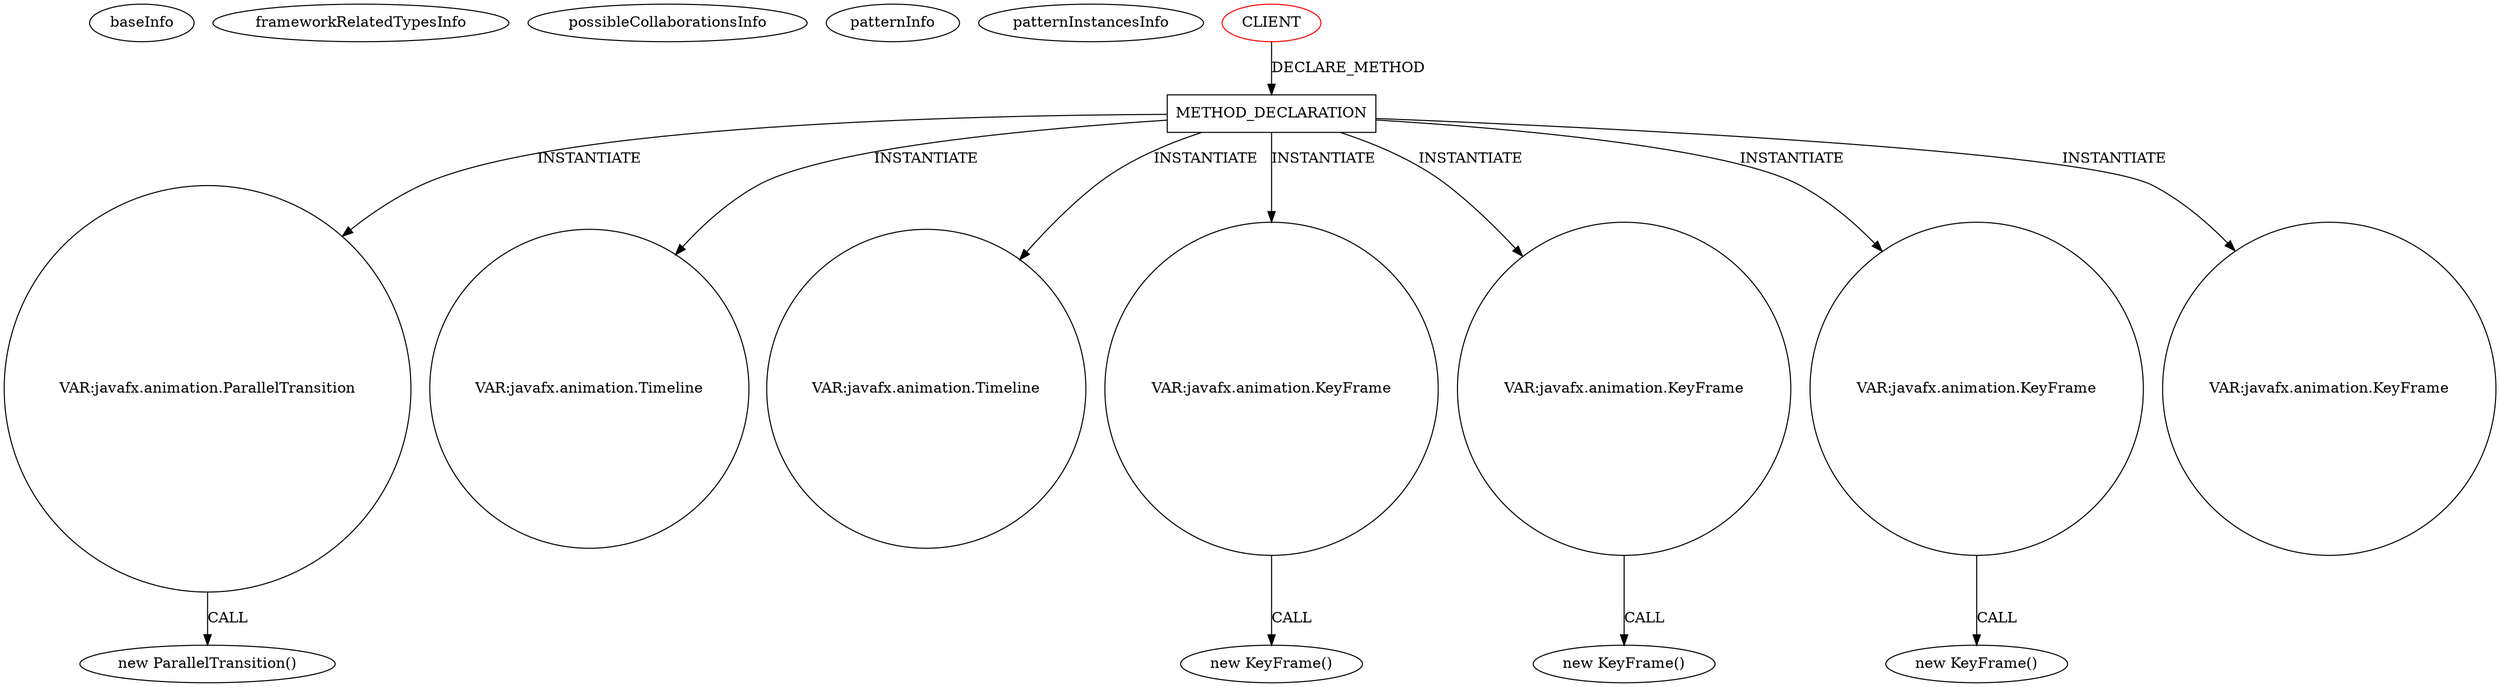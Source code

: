 digraph {
baseInfo[graphId=2645,category="pattern",isAnonymous=false,possibleRelation=false]
frameworkRelatedTypesInfo[]
possibleCollaborationsInfo[]
patternInfo[frequency=2.0,patternRootClient=0]
patternInstancesInfo[0="MrLoNee-RadialFx~/MrLoNee-RadialFx/RadialFx-master/src/com/mrlonee/radialfx/settingsmenu/RadialSettingsMenu.java~RadialSettingsMenu~976",1="MrLoNee-RadialFx~/MrLoNee-RadialFx/RadialFx-master/src/com/mrlonee/radialfx/moviemenu/RadialMovieMenu.java~RadialMovieMenu~969"]
34[label="new ParallelTransition()",vertexType="CONSTRUCTOR_CALL",isFrameworkType=false]
35[label="VAR:javafx.animation.ParallelTransition",vertexType="VARIABLE_EXPRESION",isFrameworkType=false,shape=circle]
32[label="METHOD_DECLARATION",vertexType="CLIENT_METHOD_DECLARATION",isFrameworkType=false,shape=box]
154[label="VAR:javafx.animation.Timeline",vertexType="VARIABLE_EXPRESION",isFrameworkType=false,shape=circle]
99[label="VAR:javafx.animation.Timeline",vertexType="VARIABLE_EXPRESION",isFrameworkType=false,shape=circle]
0[label="CLIENT",vertexType="ROOT_CLIENT_CLASS_DECLARATION",isFrameworkType=false,color=red]
41[label="VAR:javafx.animation.KeyFrame",vertexType="VARIABLE_EXPRESION",isFrameworkType=false,shape=circle]
102[label="VAR:javafx.animation.KeyFrame",vertexType="VARIABLE_EXPRESION",isFrameworkType=false,shape=circle]
40[label="new KeyFrame()",vertexType="CONSTRUCTOR_CALL",isFrameworkType=false]
101[label="new KeyFrame()",vertexType="CONSTRUCTOR_CALL",isFrameworkType=false]
157[label="VAR:javafx.animation.KeyFrame",vertexType="VARIABLE_EXPRESION",isFrameworkType=false,shape=circle]
156[label="new KeyFrame()",vertexType="CONSTRUCTOR_CALL",isFrameworkType=false]
160[label="VAR:javafx.animation.KeyFrame",vertexType="VARIABLE_EXPRESION",isFrameworkType=false,shape=circle]
102->101[label="CALL"]
32->35[label="INSTANTIATE"]
32->160[label="INSTANTIATE"]
0->32[label="DECLARE_METHOD"]
32->102[label="INSTANTIATE"]
32->154[label="INSTANTIATE"]
32->99[label="INSTANTIATE"]
41->40[label="CALL"]
32->41[label="INSTANTIATE"]
157->156[label="CALL"]
32->157[label="INSTANTIATE"]
35->34[label="CALL"]
}
